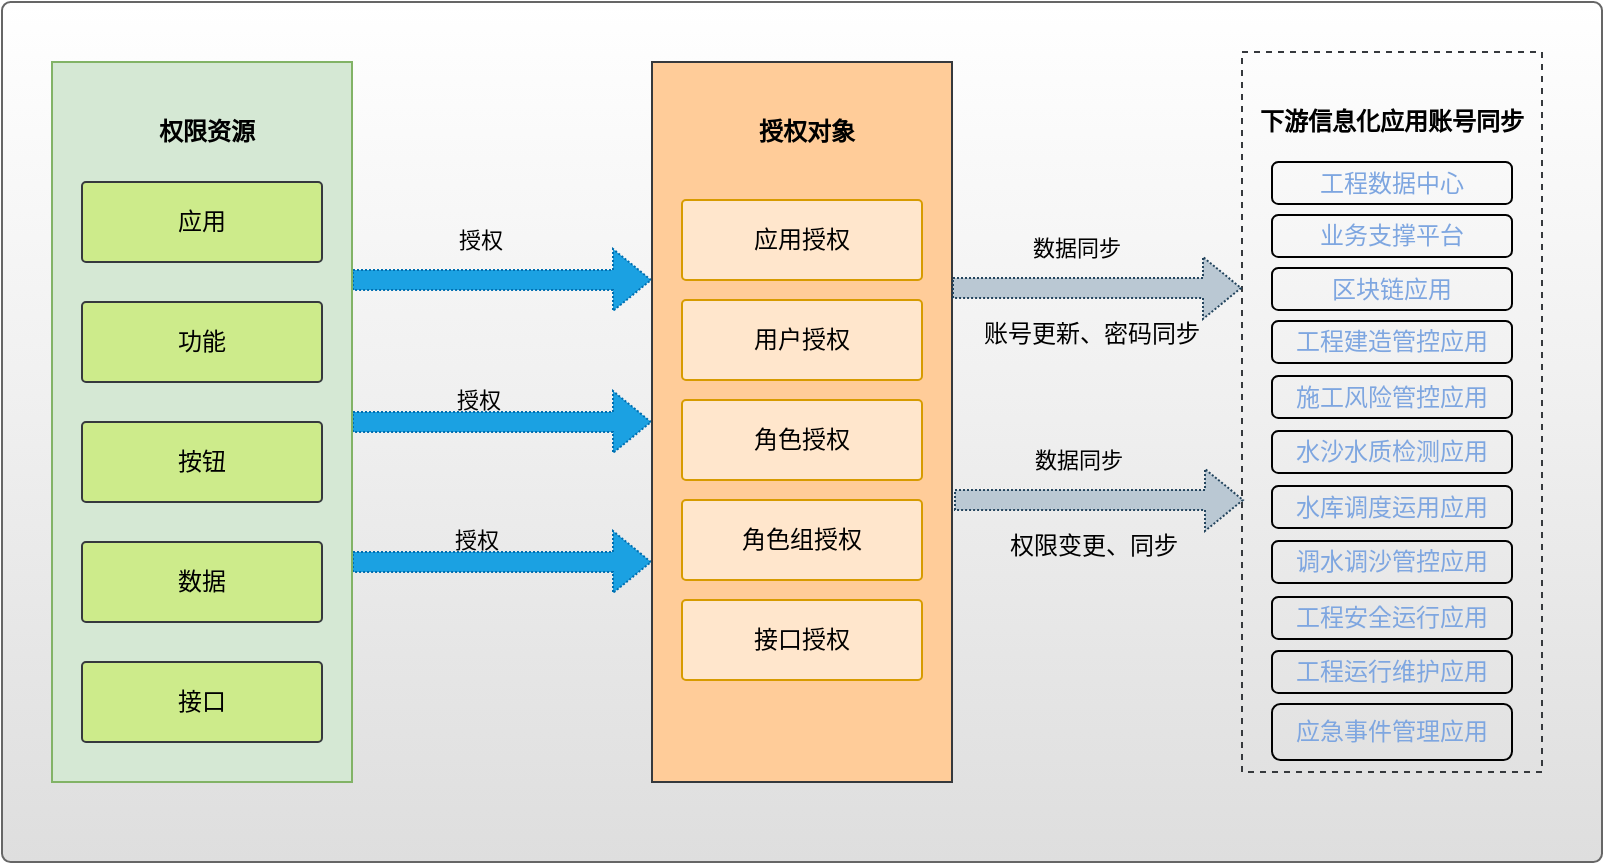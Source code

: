 <mxfile version="20.0.0" type="github">
  <diagram name="Page-1" id="13e1069c-82ec-6db2-03f1-153e76fe0fe0">
    <mxGraphModel dx="868" dy="468" grid="1" gridSize="10" guides="1" tooltips="1" connect="1" arrows="1" fold="1" page="1" pageScale="1" pageWidth="1100" pageHeight="850" background="none" math="0" shadow="0">
      <root>
        <mxCell id="0" />
        <mxCell id="1" parent="0" />
        <mxCell id="qw9EHCWrlxvRK0lsngOA-3" value="" style="rounded=1;whiteSpace=wrap;html=1;fontFamily=Verdana;fillColor=default;gradientColor=#DEDEDE;strokeColor=#666666;arcSize=1;" vertex="1" parent="1">
          <mxGeometry x="70" y="40" width="800" height="430" as="geometry" />
        </mxCell>
        <mxCell id="qw9EHCWrlxvRK0lsngOA-22" value="" style="shape=flexArrow;endArrow=classic;html=1;rounded=0;dashed=1;dashPattern=1 1;fontFamily=Verdana;jumpSize=0;exitX=1;exitY=0.5;exitDx=0;exitDy=0;entryX=0;entryY=0.5;entryDx=0;entryDy=0;fillColor=#1ba1e2;strokeColor=#006EAF;" edge="1" parent="1" source="qw9EHCWrlxvRK0lsngOA-4" target="qw9EHCWrlxvRK0lsngOA-13">
          <mxGeometry width="50" height="50" relative="1" as="geometry">
            <mxPoint x="265" y="260" as="sourcePoint" />
            <mxPoint x="315" y="210" as="targetPoint" />
          </mxGeometry>
        </mxCell>
        <mxCell id="qw9EHCWrlxvRK0lsngOA-26" value="授权" style="edgeLabel;html=1;align=center;verticalAlign=middle;resizable=0;points=[];fontFamily=Verdana;labelBackgroundColor=none;" vertex="1" connectable="0" parent="qw9EHCWrlxvRK0lsngOA-22">
          <mxGeometry x="-0.16" y="2" relative="1" as="geometry">
            <mxPoint y="-9" as="offset" />
          </mxGeometry>
        </mxCell>
        <mxCell id="qw9EHCWrlxvRK0lsngOA-23" value="" style="shape=flexArrow;endArrow=classic;html=1;rounded=0;dashed=1;dashPattern=1 1;fontFamily=Verdana;jumpSize=0;exitX=1;exitY=0.5;exitDx=0;exitDy=0;entryX=0;entryY=0.5;entryDx=0;entryDy=0;fillColor=#1ba1e2;strokeColor=#006EAF;" edge="1" parent="1">
          <mxGeometry width="50" height="50" relative="1" as="geometry">
            <mxPoint x="245" y="320" as="sourcePoint" />
            <mxPoint x="395" y="320" as="targetPoint" />
          </mxGeometry>
        </mxCell>
        <mxCell id="qw9EHCWrlxvRK0lsngOA-27" value="授权" style="edgeLabel;html=1;align=center;verticalAlign=middle;resizable=0;points=[];fontFamily=Verdana;labelBackgroundColor=none;" vertex="1" connectable="0" parent="qw9EHCWrlxvRK0lsngOA-23">
          <mxGeometry x="-0.173" y="2" relative="1" as="geometry">
            <mxPoint y="-9" as="offset" />
          </mxGeometry>
        </mxCell>
        <mxCell id="qw9EHCWrlxvRK0lsngOA-24" value="" style="shape=flexArrow;endArrow=classic;html=1;rounded=0;dashed=1;dashPattern=1 1;fontFamily=Verdana;jumpSize=0;exitX=1;exitY=0.5;exitDx=0;exitDy=0;entryX=0;entryY=0.5;entryDx=0;entryDy=0;fillColor=#1ba1e2;strokeColor=#006EAF;" edge="1" parent="1">
          <mxGeometry width="50" height="50" relative="1" as="geometry">
            <mxPoint x="245" y="179" as="sourcePoint" />
            <mxPoint x="395" y="179" as="targetPoint" />
          </mxGeometry>
        </mxCell>
        <mxCell id="qw9EHCWrlxvRK0lsngOA-25" value="授权" style="edgeLabel;html=1;align=center;verticalAlign=middle;resizable=0;points=[];fontFamily=Verdana;labelBackgroundColor=none;" vertex="1" connectable="0" parent="qw9EHCWrlxvRK0lsngOA-24">
          <mxGeometry x="-0.147" y="1" relative="1" as="geometry">
            <mxPoint y="-19" as="offset" />
          </mxGeometry>
        </mxCell>
        <mxCell id="qw9EHCWrlxvRK0lsngOA-28" value="" style="rounded=0;whiteSpace=wrap;html=1;fontFamily=Verdana;fillColor=none;strokeColor=#36393d;dashed=1;strokeWidth=1;" vertex="1" parent="1">
          <mxGeometry x="690" y="65" width="150" height="360" as="geometry" />
        </mxCell>
        <mxCell id="qw9EHCWrlxvRK0lsngOA-29" value="&lt;b&gt;下游信息化应用账号同步&lt;/b&gt;" style="text;html=1;strokeColor=none;fillColor=none;align=center;verticalAlign=middle;whiteSpace=wrap;rounded=0;fontFamily=Verdana;" vertex="1" parent="1">
          <mxGeometry x="695" y="85" width="140" height="30" as="geometry" />
        </mxCell>
        <mxCell id="qw9EHCWrlxvRK0lsngOA-30" value="工程数据中心" style="rounded=1;whiteSpace=wrap;html=1;labelBackgroundColor=none;fontFamily=Verdana;fontColor=#7EA6E0;strokeWidth=1;fillColor=none;gradientColor=none;" vertex="1" parent="1">
          <mxGeometry x="705" y="120" width="120" height="21" as="geometry" />
        </mxCell>
        <mxCell id="qw9EHCWrlxvRK0lsngOA-32" value="业务支撑平台" style="rounded=1;whiteSpace=wrap;html=1;labelBackgroundColor=none;fontFamily=Verdana;fontColor=#7EA6E0;strokeWidth=1;fillColor=none;gradientColor=none;" vertex="1" parent="1">
          <mxGeometry x="705" y="146.5" width="120" height="21" as="geometry" />
        </mxCell>
        <mxCell id="qw9EHCWrlxvRK0lsngOA-33" value="调水调沙管控应用" style="rounded=1;whiteSpace=wrap;html=1;labelBackgroundColor=none;fontFamily=Verdana;fontColor=#7EA6E0;strokeWidth=1;fillColor=none;gradientColor=none;" vertex="1" parent="1">
          <mxGeometry x="705" y="309.5" width="120" height="21" as="geometry" />
        </mxCell>
        <mxCell id="qw9EHCWrlxvRK0lsngOA-34" value="区块链应用" style="rounded=1;whiteSpace=wrap;html=1;labelBackgroundColor=none;fontFamily=Verdana;fontColor=#7EA6E0;strokeWidth=1;fillColor=none;gradientColor=none;" vertex="1" parent="1">
          <mxGeometry x="705" y="173" width="120" height="21" as="geometry" />
        </mxCell>
        <mxCell id="qw9EHCWrlxvRK0lsngOA-35" value="工程运行维护应用" style="rounded=1;whiteSpace=wrap;html=1;labelBackgroundColor=none;fontFamily=Verdana;fontColor=#7EA6E0;strokeWidth=1;fillColor=none;gradientColor=none;" vertex="1" parent="1">
          <mxGeometry x="705" y="364.5" width="120" height="21" as="geometry" />
        </mxCell>
        <mxCell id="qw9EHCWrlxvRK0lsngOA-36" value="工程建造管控应用" style="rounded=1;whiteSpace=wrap;html=1;labelBackgroundColor=none;fontFamily=Verdana;fontColor=#7EA6E0;strokeWidth=1;fillColor=none;gradientColor=none;" vertex="1" parent="1">
          <mxGeometry x="705" y="199.5" width="120" height="21" as="geometry" />
        </mxCell>
        <mxCell id="qw9EHCWrlxvRK0lsngOA-37" value="施工风险管控应用" style="rounded=1;whiteSpace=wrap;html=1;labelBackgroundColor=none;fontFamily=Verdana;fontColor=#7EA6E0;strokeWidth=1;fillColor=none;gradientColor=none;" vertex="1" parent="1">
          <mxGeometry x="705" y="227" width="120" height="21" as="geometry" />
        </mxCell>
        <mxCell id="qw9EHCWrlxvRK0lsngOA-38" value="水沙水质检测应用" style="rounded=1;whiteSpace=wrap;html=1;labelBackgroundColor=none;fontFamily=Verdana;fontColor=#7EA6E0;strokeWidth=1;fillColor=none;gradientColor=none;" vertex="1" parent="1">
          <mxGeometry x="705" y="254.5" width="120" height="21" as="geometry" />
        </mxCell>
        <mxCell id="qw9EHCWrlxvRK0lsngOA-39" value="水库调度运用应用" style="rounded=1;whiteSpace=wrap;html=1;labelBackgroundColor=none;fontFamily=Verdana;fontColor=#7EA6E0;strokeWidth=1;fillColor=none;gradientColor=none;" vertex="1" parent="1">
          <mxGeometry x="705" y="282" width="120" height="21" as="geometry" />
        </mxCell>
        <mxCell id="qw9EHCWrlxvRK0lsngOA-40" value="工程安全运行应用" style="rounded=1;whiteSpace=wrap;html=1;labelBackgroundColor=none;fontFamily=Verdana;fontColor=#7EA6E0;strokeWidth=1;fillColor=none;gradientColor=none;" vertex="1" parent="1">
          <mxGeometry x="705" y="337.5" width="120" height="21" as="geometry" />
        </mxCell>
        <mxCell id="qw9EHCWrlxvRK0lsngOA-43" value="应急事件管理应用" style="rounded=1;whiteSpace=wrap;html=1;labelBackgroundColor=none;fontFamily=Verdana;fontColor=#7EA6E0;strokeWidth=1;fillColor=none;gradientColor=none;" vertex="1" parent="1">
          <mxGeometry x="705" y="391" width="120" height="28" as="geometry" />
        </mxCell>
        <mxCell id="qw9EHCWrlxvRK0lsngOA-44" value="" style="group" vertex="1" connectable="0" parent="1">
          <mxGeometry x="95" y="70" width="150" height="360" as="geometry" />
        </mxCell>
        <mxCell id="qw9EHCWrlxvRK0lsngOA-4" value="" style="rounded=0;whiteSpace=wrap;html=1;fontFamily=Verdana;fillColor=#d5e8d4;gradientColor=none;strokeColor=#82b366;" vertex="1" parent="qw9EHCWrlxvRK0lsngOA-44">
          <mxGeometry width="150" height="360" as="geometry" />
        </mxCell>
        <mxCell id="qw9EHCWrlxvRK0lsngOA-5" value="应用" style="rounded=1;whiteSpace=wrap;html=1;fontFamily=Verdana;fillColor=#cdeb8b;strokeColor=#36393d;arcSize=5;" vertex="1" parent="qw9EHCWrlxvRK0lsngOA-44">
          <mxGeometry x="15" y="60" width="120" height="40" as="geometry" />
        </mxCell>
        <mxCell id="qw9EHCWrlxvRK0lsngOA-6" value="功能" style="rounded=1;whiteSpace=wrap;html=1;fontFamily=Verdana;fillColor=#cdeb8b;strokeColor=#36393d;arcSize=5;" vertex="1" parent="qw9EHCWrlxvRK0lsngOA-44">
          <mxGeometry x="15" y="120" width="120" height="40" as="geometry" />
        </mxCell>
        <mxCell id="qw9EHCWrlxvRK0lsngOA-7" value="按钮" style="rounded=1;whiteSpace=wrap;html=1;fontFamily=Verdana;fillColor=#cdeb8b;strokeColor=#36393d;arcSize=5;" vertex="1" parent="qw9EHCWrlxvRK0lsngOA-44">
          <mxGeometry x="15" y="180" width="120" height="40" as="geometry" />
        </mxCell>
        <mxCell id="qw9EHCWrlxvRK0lsngOA-8" value="数据" style="rounded=1;whiteSpace=wrap;html=1;fontFamily=Verdana;fillColor=#cdeb8b;strokeColor=#36393d;arcSize=5;" vertex="1" parent="qw9EHCWrlxvRK0lsngOA-44">
          <mxGeometry x="15" y="240" width="120" height="40" as="geometry" />
        </mxCell>
        <mxCell id="qw9EHCWrlxvRK0lsngOA-10" value="接口" style="rounded=1;whiteSpace=wrap;html=1;fontFamily=Verdana;fillColor=#cdeb8b;strokeColor=#36393d;arcSize=5;" vertex="1" parent="qw9EHCWrlxvRK0lsngOA-44">
          <mxGeometry x="15" y="300" width="120" height="40" as="geometry" />
        </mxCell>
        <mxCell id="qw9EHCWrlxvRK0lsngOA-11" value="&lt;b&gt;权限资源&lt;/b&gt;" style="text;html=1;strokeColor=none;fillColor=none;align=center;verticalAlign=middle;whiteSpace=wrap;rounded=0;fontFamily=Verdana;" vertex="1" parent="qw9EHCWrlxvRK0lsngOA-44">
          <mxGeometry x="15" y="20" width="125" height="30" as="geometry" />
        </mxCell>
        <mxCell id="qw9EHCWrlxvRK0lsngOA-45" value="" style="group" vertex="1" connectable="0" parent="1">
          <mxGeometry x="395" y="70" width="150" height="360" as="geometry" />
        </mxCell>
        <mxCell id="qw9EHCWrlxvRK0lsngOA-13" value="" style="rounded=0;whiteSpace=wrap;html=1;fontFamily=Verdana;fillColor=#ffcc99;strokeColor=#36393d;" vertex="1" parent="qw9EHCWrlxvRK0lsngOA-45">
          <mxGeometry width="150" height="360" as="geometry" />
        </mxCell>
        <mxCell id="qw9EHCWrlxvRK0lsngOA-14" value="应用授权" style="rounded=1;whiteSpace=wrap;html=1;fontFamily=Verdana;fillColor=#ffe6cc;strokeColor=#d79b00;arcSize=5;" vertex="1" parent="qw9EHCWrlxvRK0lsngOA-45">
          <mxGeometry x="15" y="69" width="120" height="40" as="geometry" />
        </mxCell>
        <mxCell id="qw9EHCWrlxvRK0lsngOA-15" value="角色授权" style="rounded=1;whiteSpace=wrap;html=1;fontFamily=Verdana;fillColor=#ffe6cc;strokeColor=#d79b00;arcSize=5;" vertex="1" parent="qw9EHCWrlxvRK0lsngOA-45">
          <mxGeometry x="15" y="169" width="120" height="40" as="geometry" />
        </mxCell>
        <mxCell id="qw9EHCWrlxvRK0lsngOA-16" value="角色组授权" style="rounded=1;whiteSpace=wrap;html=1;fontFamily=Verdana;fillColor=#ffe6cc;strokeColor=#d79b00;arcSize=5;" vertex="1" parent="qw9EHCWrlxvRK0lsngOA-45">
          <mxGeometry x="15" y="219" width="120" height="40" as="geometry" />
        </mxCell>
        <mxCell id="qw9EHCWrlxvRK0lsngOA-18" value="接口授权" style="rounded=1;whiteSpace=wrap;html=1;fontFamily=Verdana;fillColor=#ffe6cc;strokeColor=#d79b00;arcSize=5;" vertex="1" parent="qw9EHCWrlxvRK0lsngOA-45">
          <mxGeometry x="15" y="269" width="120" height="40" as="geometry" />
        </mxCell>
        <mxCell id="qw9EHCWrlxvRK0lsngOA-19" value="&lt;b&gt;授权对象&lt;/b&gt;" style="text;html=1;strokeColor=none;fillColor=none;align=center;verticalAlign=middle;whiteSpace=wrap;rounded=0;fontFamily=Verdana;" vertex="1" parent="qw9EHCWrlxvRK0lsngOA-45">
          <mxGeometry x="15" y="20" width="125" height="30" as="geometry" />
        </mxCell>
        <mxCell id="qw9EHCWrlxvRK0lsngOA-20" value="用户授权" style="rounded=1;whiteSpace=wrap;html=1;fontFamily=Verdana;fillColor=#ffe6cc;strokeColor=#d79b00;arcSize=5;" vertex="1" parent="qw9EHCWrlxvRK0lsngOA-45">
          <mxGeometry x="15" y="119" width="120" height="40" as="geometry" />
        </mxCell>
        <mxCell id="qw9EHCWrlxvRK0lsngOA-46" value="" style="shape=flexArrow;endArrow=classic;html=1;rounded=0;dashed=1;dashPattern=1 1;fontFamily=Verdana;jumpSize=0;exitX=1;exitY=0.5;exitDx=0;exitDy=0;fillColor=#bac8d3;strokeColor=#23445d;" edge="1" parent="1">
          <mxGeometry width="50" height="50" relative="1" as="geometry">
            <mxPoint x="545" y="183" as="sourcePoint" />
            <mxPoint x="690" y="183" as="targetPoint" />
          </mxGeometry>
        </mxCell>
        <mxCell id="qw9EHCWrlxvRK0lsngOA-47" value="数据同步" style="edgeLabel;html=1;align=center;verticalAlign=middle;resizable=0;points=[];fontFamily=Verdana;labelBackgroundColor=none;" vertex="1" connectable="0" parent="qw9EHCWrlxvRK0lsngOA-46">
          <mxGeometry x="-0.147" y="1" relative="1" as="geometry">
            <mxPoint y="-19" as="offset" />
          </mxGeometry>
        </mxCell>
        <mxCell id="qw9EHCWrlxvRK0lsngOA-48" value="&lt;font color=&quot;#000000&quot;&gt;账号更新、密码同步&lt;/font&gt;" style="text;html=1;strokeColor=none;fillColor=none;align=center;verticalAlign=middle;whiteSpace=wrap;rounded=0;labelBackgroundColor=none;fontFamily=Verdana;fontColor=#7EA6E0;" vertex="1" parent="1">
          <mxGeometry x="560" y="190.5" width="110" height="30" as="geometry" />
        </mxCell>
        <mxCell id="qw9EHCWrlxvRK0lsngOA-49" value="" style="shape=flexArrow;endArrow=classic;html=1;rounded=0;dashed=1;dashPattern=1 1;fontFamily=Verdana;jumpSize=0;exitX=1;exitY=0.5;exitDx=0;exitDy=0;fillColor=#bac8d3;strokeColor=#23445d;" edge="1" parent="1">
          <mxGeometry width="50" height="50" relative="1" as="geometry">
            <mxPoint x="546" y="289" as="sourcePoint" />
            <mxPoint x="691" y="289" as="targetPoint" />
          </mxGeometry>
        </mxCell>
        <mxCell id="qw9EHCWrlxvRK0lsngOA-50" value="数据同步" style="edgeLabel;html=1;align=center;verticalAlign=middle;resizable=0;points=[];fontFamily=Verdana;labelBackgroundColor=none;" vertex="1" connectable="0" parent="qw9EHCWrlxvRK0lsngOA-49">
          <mxGeometry x="-0.147" y="1" relative="1" as="geometry">
            <mxPoint y="-19" as="offset" />
          </mxGeometry>
        </mxCell>
        <mxCell id="qw9EHCWrlxvRK0lsngOA-51" value="&lt;font color=&quot;#000000&quot;&gt;权限变更、同步&lt;/font&gt;" style="text;html=1;strokeColor=none;fillColor=none;align=center;verticalAlign=middle;whiteSpace=wrap;rounded=0;labelBackgroundColor=none;fontFamily=Verdana;fontColor=#7EA6E0;" vertex="1" parent="1">
          <mxGeometry x="561" y="296.5" width="110" height="30" as="geometry" />
        </mxCell>
      </root>
    </mxGraphModel>
  </diagram>
</mxfile>
